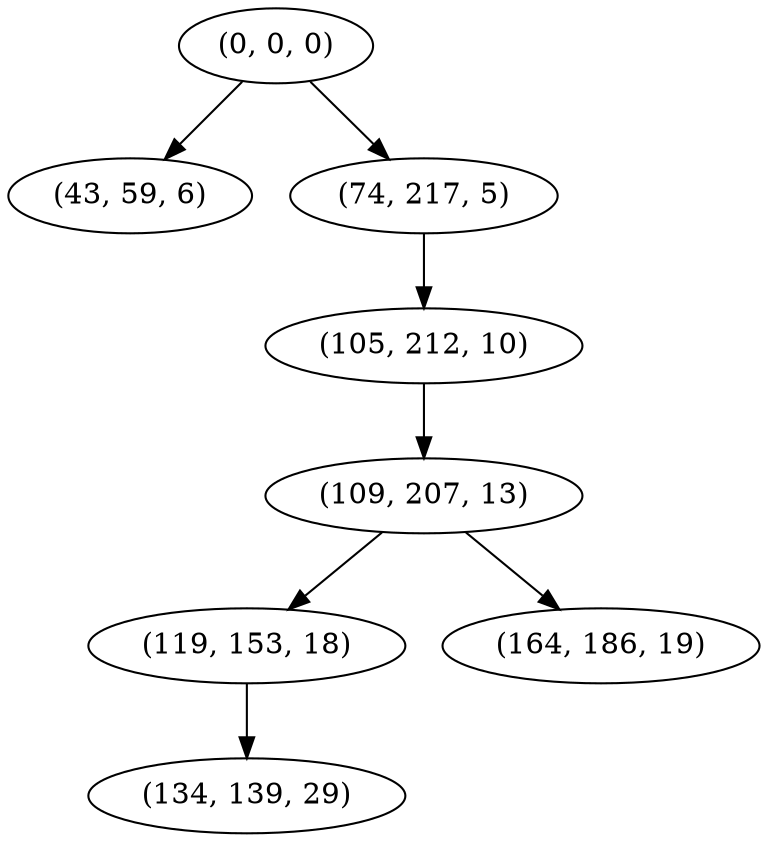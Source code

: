 digraph tree {
    "(0, 0, 0)";
    "(43, 59, 6)";
    "(74, 217, 5)";
    "(105, 212, 10)";
    "(109, 207, 13)";
    "(119, 153, 18)";
    "(134, 139, 29)";
    "(164, 186, 19)";
    "(0, 0, 0)" -> "(43, 59, 6)";
    "(0, 0, 0)" -> "(74, 217, 5)";
    "(74, 217, 5)" -> "(105, 212, 10)";
    "(105, 212, 10)" -> "(109, 207, 13)";
    "(109, 207, 13)" -> "(119, 153, 18)";
    "(109, 207, 13)" -> "(164, 186, 19)";
    "(119, 153, 18)" -> "(134, 139, 29)";
}
